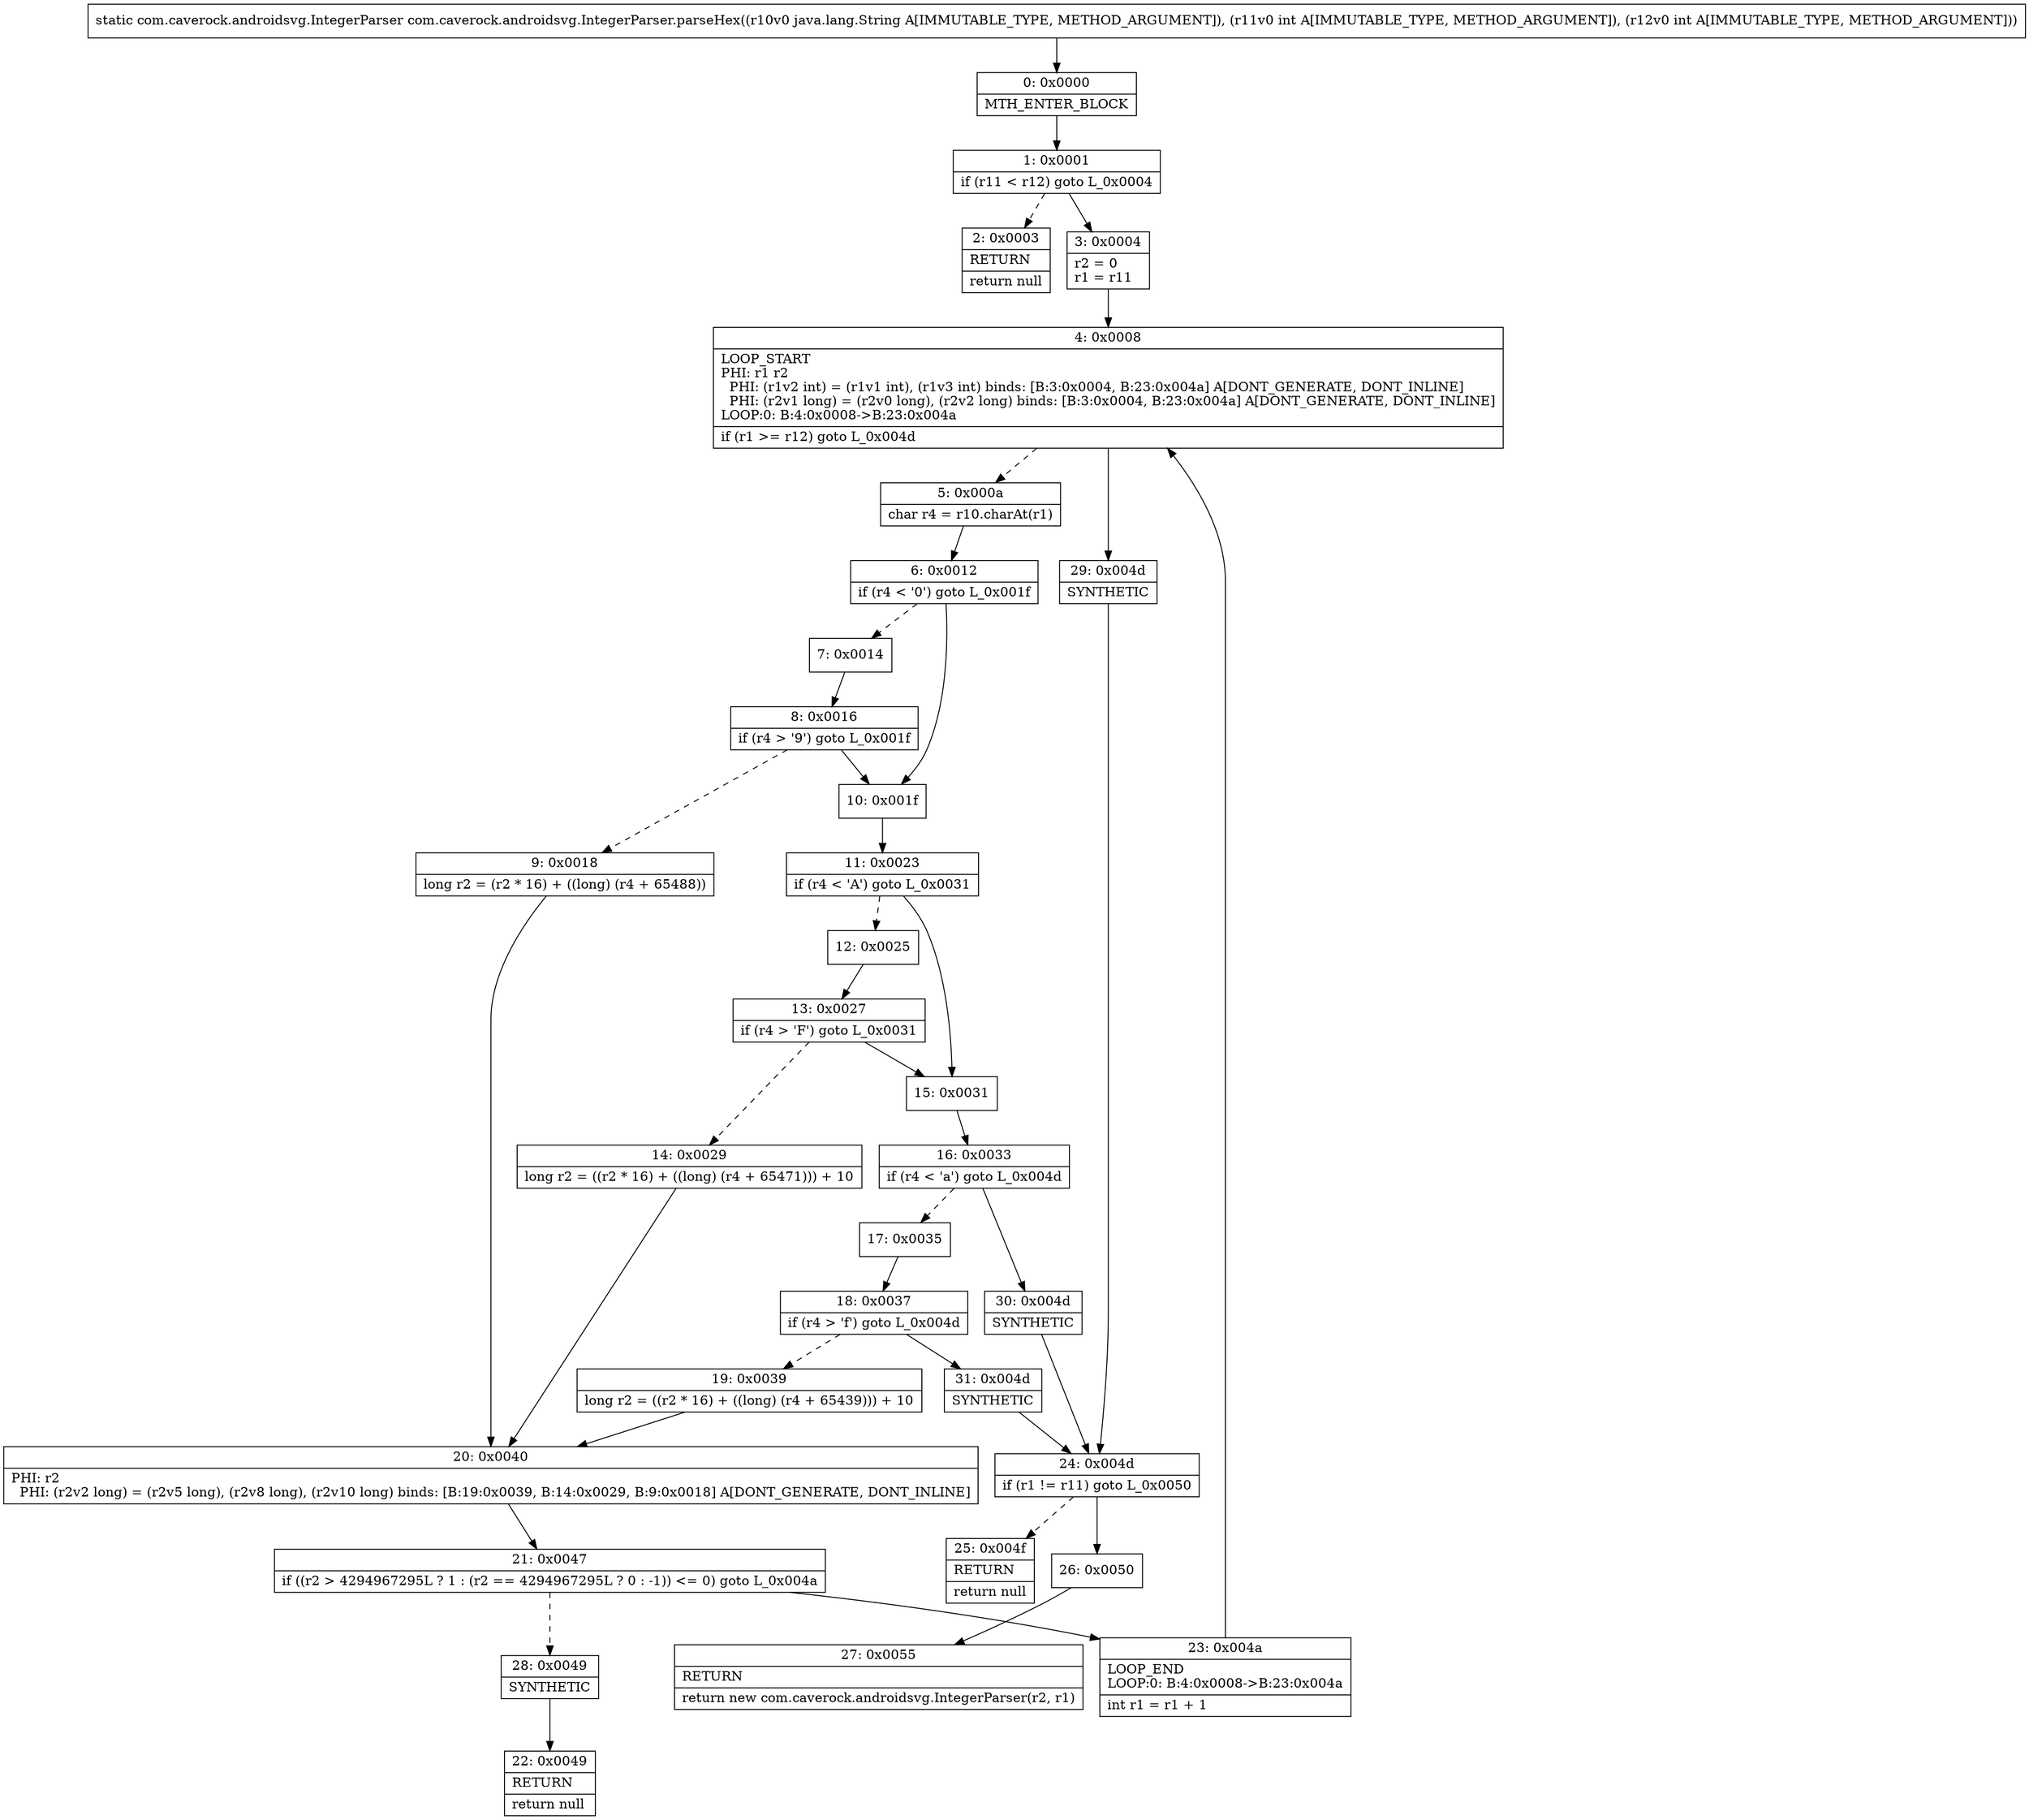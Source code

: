 digraph "CFG forcom.caverock.androidsvg.IntegerParser.parseHex(Ljava\/lang\/String;II)Lcom\/caverock\/androidsvg\/IntegerParser;" {
Node_0 [shape=record,label="{0\:\ 0x0000|MTH_ENTER_BLOCK\l}"];
Node_1 [shape=record,label="{1\:\ 0x0001|if (r11 \< r12) goto L_0x0004\l}"];
Node_2 [shape=record,label="{2\:\ 0x0003|RETURN\l|return null\l}"];
Node_3 [shape=record,label="{3\:\ 0x0004|r2 = 0\lr1 = r11\l}"];
Node_4 [shape=record,label="{4\:\ 0x0008|LOOP_START\lPHI: r1 r2 \l  PHI: (r1v2 int) = (r1v1 int), (r1v3 int) binds: [B:3:0x0004, B:23:0x004a] A[DONT_GENERATE, DONT_INLINE]\l  PHI: (r2v1 long) = (r2v0 long), (r2v2 long) binds: [B:3:0x0004, B:23:0x004a] A[DONT_GENERATE, DONT_INLINE]\lLOOP:0: B:4:0x0008\-\>B:23:0x004a\l|if (r1 \>= r12) goto L_0x004d\l}"];
Node_5 [shape=record,label="{5\:\ 0x000a|char r4 = r10.charAt(r1)\l}"];
Node_6 [shape=record,label="{6\:\ 0x0012|if (r4 \< '0') goto L_0x001f\l}"];
Node_7 [shape=record,label="{7\:\ 0x0014}"];
Node_8 [shape=record,label="{8\:\ 0x0016|if (r4 \> '9') goto L_0x001f\l}"];
Node_9 [shape=record,label="{9\:\ 0x0018|long r2 = (r2 * 16) + ((long) (r4 + 65488))\l}"];
Node_10 [shape=record,label="{10\:\ 0x001f}"];
Node_11 [shape=record,label="{11\:\ 0x0023|if (r4 \< 'A') goto L_0x0031\l}"];
Node_12 [shape=record,label="{12\:\ 0x0025}"];
Node_13 [shape=record,label="{13\:\ 0x0027|if (r4 \> 'F') goto L_0x0031\l}"];
Node_14 [shape=record,label="{14\:\ 0x0029|long r2 = ((r2 * 16) + ((long) (r4 + 65471))) + 10\l}"];
Node_15 [shape=record,label="{15\:\ 0x0031}"];
Node_16 [shape=record,label="{16\:\ 0x0033|if (r4 \< 'a') goto L_0x004d\l}"];
Node_17 [shape=record,label="{17\:\ 0x0035}"];
Node_18 [shape=record,label="{18\:\ 0x0037|if (r4 \> 'f') goto L_0x004d\l}"];
Node_19 [shape=record,label="{19\:\ 0x0039|long r2 = ((r2 * 16) + ((long) (r4 + 65439))) + 10\l}"];
Node_20 [shape=record,label="{20\:\ 0x0040|PHI: r2 \l  PHI: (r2v2 long) = (r2v5 long), (r2v8 long), (r2v10 long) binds: [B:19:0x0039, B:14:0x0029, B:9:0x0018] A[DONT_GENERATE, DONT_INLINE]\l}"];
Node_21 [shape=record,label="{21\:\ 0x0047|if ((r2 \> 4294967295L ? 1 : (r2 == 4294967295L ? 0 : \-1)) \<= 0) goto L_0x004a\l}"];
Node_22 [shape=record,label="{22\:\ 0x0049|RETURN\l|return null\l}"];
Node_23 [shape=record,label="{23\:\ 0x004a|LOOP_END\lLOOP:0: B:4:0x0008\-\>B:23:0x004a\l|int r1 = r1 + 1\l}"];
Node_24 [shape=record,label="{24\:\ 0x004d|if (r1 != r11) goto L_0x0050\l}"];
Node_25 [shape=record,label="{25\:\ 0x004f|RETURN\l|return null\l}"];
Node_26 [shape=record,label="{26\:\ 0x0050}"];
Node_27 [shape=record,label="{27\:\ 0x0055|RETURN\l|return new com.caverock.androidsvg.IntegerParser(r2, r1)\l}"];
Node_28 [shape=record,label="{28\:\ 0x0049|SYNTHETIC\l}"];
Node_29 [shape=record,label="{29\:\ 0x004d|SYNTHETIC\l}"];
Node_30 [shape=record,label="{30\:\ 0x004d|SYNTHETIC\l}"];
Node_31 [shape=record,label="{31\:\ 0x004d|SYNTHETIC\l}"];
MethodNode[shape=record,label="{static com.caverock.androidsvg.IntegerParser com.caverock.androidsvg.IntegerParser.parseHex((r10v0 java.lang.String A[IMMUTABLE_TYPE, METHOD_ARGUMENT]), (r11v0 int A[IMMUTABLE_TYPE, METHOD_ARGUMENT]), (r12v0 int A[IMMUTABLE_TYPE, METHOD_ARGUMENT])) }"];
MethodNode -> Node_0;
Node_0 -> Node_1;
Node_1 -> Node_2[style=dashed];
Node_1 -> Node_3;
Node_3 -> Node_4;
Node_4 -> Node_5[style=dashed];
Node_4 -> Node_29;
Node_5 -> Node_6;
Node_6 -> Node_7[style=dashed];
Node_6 -> Node_10;
Node_7 -> Node_8;
Node_8 -> Node_9[style=dashed];
Node_8 -> Node_10;
Node_9 -> Node_20;
Node_10 -> Node_11;
Node_11 -> Node_12[style=dashed];
Node_11 -> Node_15;
Node_12 -> Node_13;
Node_13 -> Node_14[style=dashed];
Node_13 -> Node_15;
Node_14 -> Node_20;
Node_15 -> Node_16;
Node_16 -> Node_17[style=dashed];
Node_16 -> Node_30;
Node_17 -> Node_18;
Node_18 -> Node_19[style=dashed];
Node_18 -> Node_31;
Node_19 -> Node_20;
Node_20 -> Node_21;
Node_21 -> Node_23;
Node_21 -> Node_28[style=dashed];
Node_23 -> Node_4;
Node_24 -> Node_25[style=dashed];
Node_24 -> Node_26;
Node_26 -> Node_27;
Node_28 -> Node_22;
Node_29 -> Node_24;
Node_30 -> Node_24;
Node_31 -> Node_24;
}

